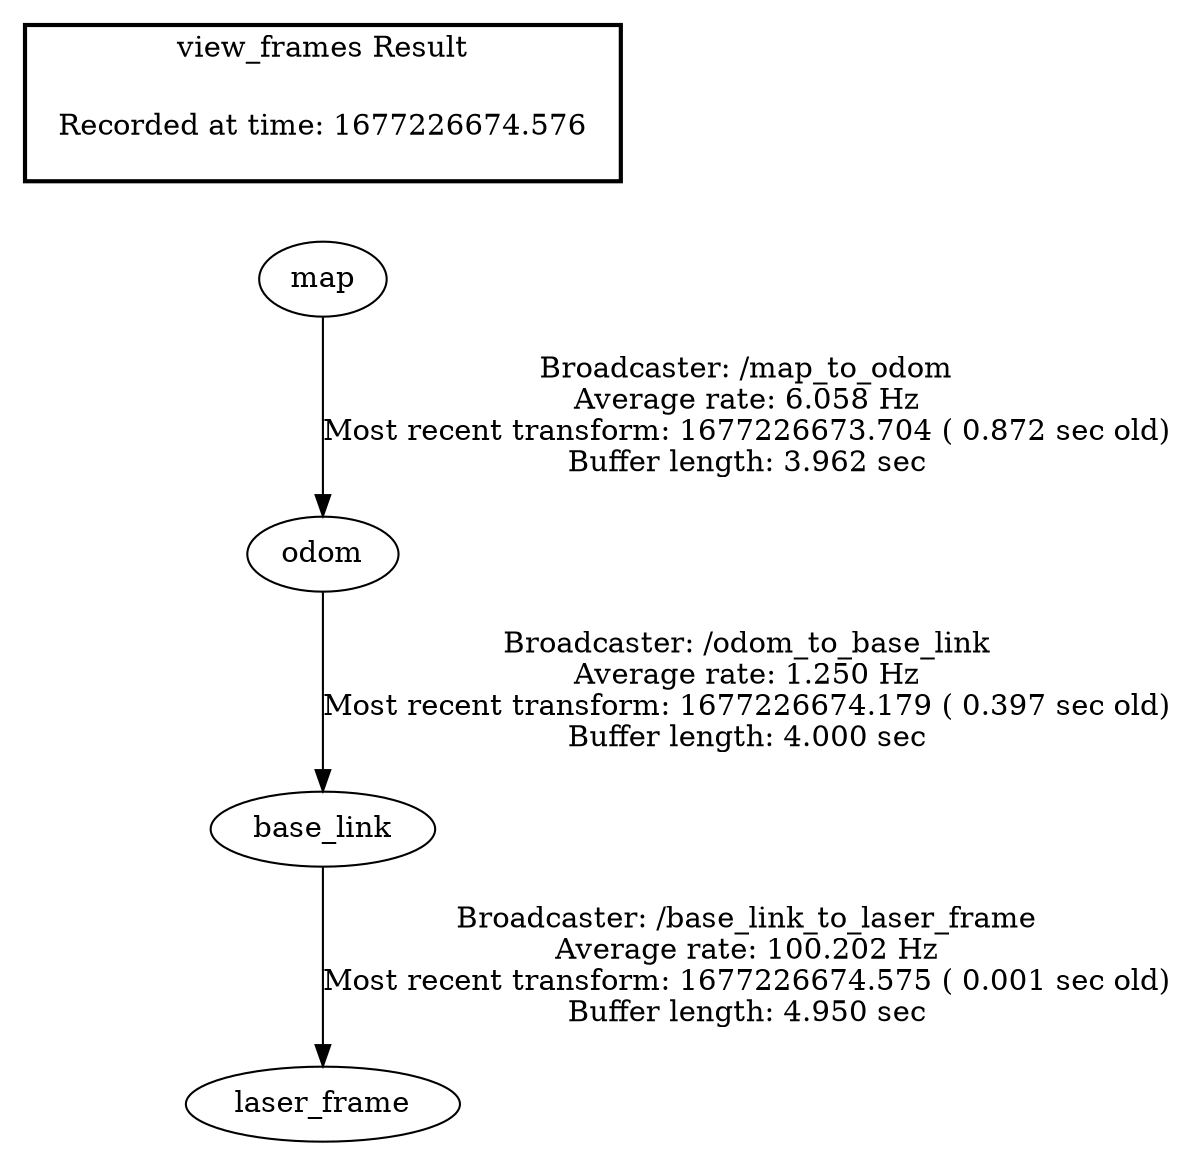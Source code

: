 digraph G {
"base_link" -> "laser_frame"[label="Broadcaster: /base_link_to_laser_frame\nAverage rate: 100.202 Hz\nMost recent transform: 1677226674.575 ( 0.001 sec old)\nBuffer length: 4.950 sec\n"];
"odom" -> "base_link"[label="Broadcaster: /odom_to_base_link\nAverage rate: 1.250 Hz\nMost recent transform: 1677226674.179 ( 0.397 sec old)\nBuffer length: 4.000 sec\n"];
"map" -> "odom"[label="Broadcaster: /map_to_odom\nAverage rate: 6.058 Hz\nMost recent transform: 1677226673.704 ( 0.872 sec old)\nBuffer length: 3.962 sec\n"];
edge [style=invis];
 subgraph cluster_legend { style=bold; color=black; label ="view_frames Result";
"Recorded at time: 1677226674.576"[ shape=plaintext ] ;
 }->"map";
}
